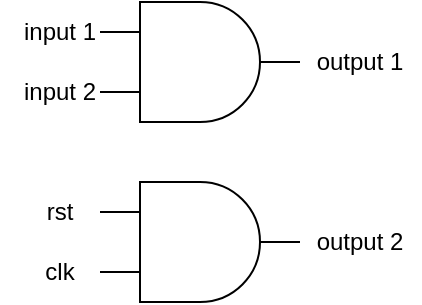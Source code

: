 <mxfile>
    <diagram id="NMoTAiHSVkR1kJQexGMM" name="Page-1">
        <mxGraphModel dx="1514" dy="1494" grid="1" gridSize="10" guides="1" tooltips="1" connect="1" arrows="1" fold="1" page="1" pageScale="1" pageWidth="850" pageHeight="1100" math="0" shadow="0">
            <root>
                <mxCell id="0"/>
                <mxCell id="1" parent="0"/>
                <mxCell id="24" value="" style="verticalLabelPosition=bottom;shadow=0;dashed=0;align=center;html=1;verticalAlign=top;shape=mxgraph.electrical.logic_gates.logic_gate;operation=and;" vertex="1" parent="1">
                    <mxGeometry x="-440" y="-410" width="100" height="60" as="geometry"/>
                </mxCell>
                <mxCell id="25" value="" style="verticalLabelPosition=bottom;shadow=0;dashed=0;align=center;html=1;verticalAlign=top;shape=mxgraph.electrical.logic_gates.logic_gate;operation=and;" vertex="1" parent="1">
                    <mxGeometry x="-440" y="-320" width="100" height="60" as="geometry"/>
                </mxCell>
                <mxCell id="26" value="input 1" style="text;html=1;strokeColor=none;fillColor=none;align=center;verticalAlign=middle;whiteSpace=wrap;rounded=0;" vertex="1" parent="1">
                    <mxGeometry x="-490" y="-410" width="60" height="30" as="geometry"/>
                </mxCell>
                <mxCell id="27" value="input 2" style="text;html=1;strokeColor=none;fillColor=none;align=center;verticalAlign=middle;whiteSpace=wrap;rounded=0;" vertex="1" parent="1">
                    <mxGeometry x="-490" y="-380" width="60" height="30" as="geometry"/>
                </mxCell>
                <mxCell id="28" value="rst" style="text;html=1;strokeColor=none;fillColor=none;align=center;verticalAlign=middle;whiteSpace=wrap;rounded=0;" vertex="1" parent="1">
                    <mxGeometry x="-490" y="-320" width="60" height="30" as="geometry"/>
                </mxCell>
                <mxCell id="29" value="clk" style="text;html=1;strokeColor=none;fillColor=none;align=center;verticalAlign=middle;whiteSpace=wrap;rounded=0;" vertex="1" parent="1">
                    <mxGeometry x="-490" y="-290" width="60" height="30" as="geometry"/>
                </mxCell>
                <mxCell id="30" value="output 1" style="text;html=1;strokeColor=none;fillColor=none;align=center;verticalAlign=middle;whiteSpace=wrap;rounded=0;" vertex="1" parent="1">
                    <mxGeometry x="-340" y="-395" width="60" height="30" as="geometry"/>
                </mxCell>
                <mxCell id="31" value="output 2" style="text;html=1;strokeColor=none;fillColor=none;align=center;verticalAlign=middle;whiteSpace=wrap;rounded=0;" vertex="1" parent="1">
                    <mxGeometry x="-340" y="-305" width="60" height="30" as="geometry"/>
                </mxCell>
            </root>
        </mxGraphModel>
    </diagram>
</mxfile>